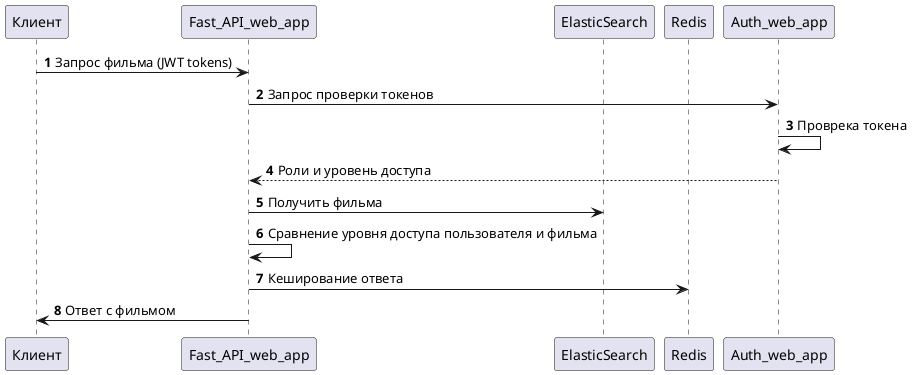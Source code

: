 @startuml

participant Клиент as Client
participant Fast_API_web_app as Fast
participant ElasticSearch as DB
participant Redis
participant Auth_web_app as Flask

autonumber 1
    Client -> Fast: Запрос фильма (JWT tokens)
    Fast -> Flask: Запрос проверки токенов
    Flask -> Flask: Проврека токена
    Flask --> Fast: Роли и уровень доступа
    Fast -> DB: Получить фильма
    Fast -> Fast: Сравнение уровня доступа пользователя и фильма
    Fast -> Redis: Кеширование ответа
    Fast -> Client: Ответ с фильмом

@enduml